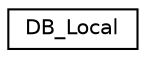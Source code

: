 digraph "Representación gráfica de la clase"
{
  edge [fontname="Helvetica",fontsize="10",labelfontname="Helvetica",labelfontsize="10"];
  node [fontname="Helvetica",fontsize="10",shape=record];
  rankdir="LR";
  Node0 [label="DB_Local",height=0.2,width=0.4,color="black", fillcolor="white", style="filled",URL="$class_d_b___local.html",tooltip="The DB_Local class Clase que contiene todo el codigo para generar, guardar y consultar base local de ..."];
}

